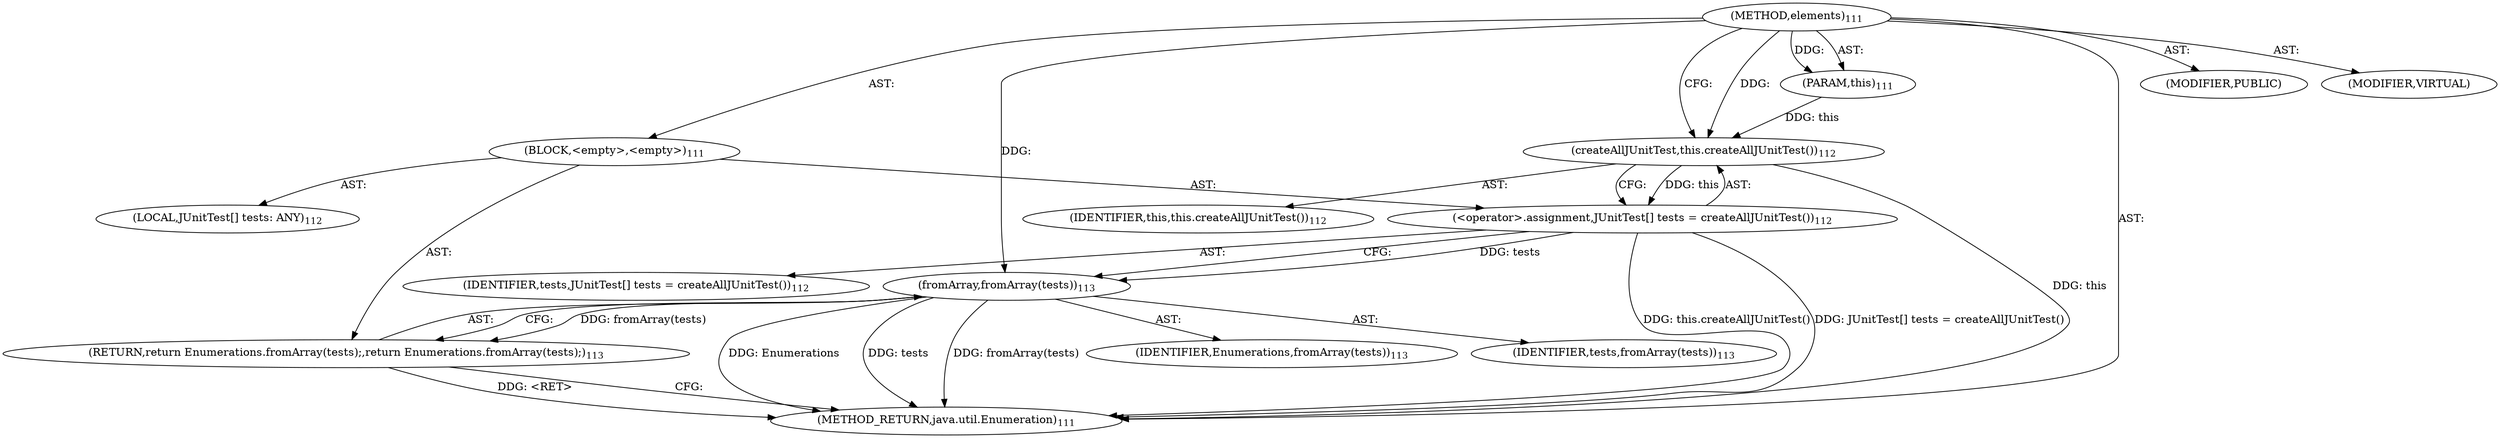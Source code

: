 digraph "elements" {  
"111669149698" [label = <(METHOD,elements)<SUB>111</SUB>> ]
"115964116992" [label = <(PARAM,this)<SUB>111</SUB>> ]
"25769803778" [label = <(BLOCK,&lt;empty&gt;,&lt;empty&gt;)<SUB>111</SUB>> ]
"94489280512" [label = <(LOCAL,JUnitTest[] tests: ANY)<SUB>112</SUB>> ]
"30064771081" [label = <(&lt;operator&gt;.assignment,JUnitTest[] tests = createAllJUnitTest())<SUB>112</SUB>> ]
"68719476755" [label = <(IDENTIFIER,tests,JUnitTest[] tests = createAllJUnitTest())<SUB>112</SUB>> ]
"30064771082" [label = <(createAllJUnitTest,this.createAllJUnitTest())<SUB>112</SUB>> ]
"68719476736" [label = <(IDENTIFIER,this,this.createAllJUnitTest())<SUB>112</SUB>> ]
"146028888064" [label = <(RETURN,return Enumerations.fromArray(tests);,return Enumerations.fromArray(tests);)<SUB>113</SUB>> ]
"30064771083" [label = <(fromArray,fromArray(tests))<SUB>113</SUB>> ]
"68719476756" [label = <(IDENTIFIER,Enumerations,fromArray(tests))<SUB>113</SUB>> ]
"68719476757" [label = <(IDENTIFIER,tests,fromArray(tests))<SUB>113</SUB>> ]
"133143986182" [label = <(MODIFIER,PUBLIC)> ]
"133143986183" [label = <(MODIFIER,VIRTUAL)> ]
"128849018882" [label = <(METHOD_RETURN,java.util.Enumeration)<SUB>111</SUB>> ]
  "111669149698" -> "115964116992"  [ label = "AST: "] 
  "111669149698" -> "25769803778"  [ label = "AST: "] 
  "111669149698" -> "133143986182"  [ label = "AST: "] 
  "111669149698" -> "133143986183"  [ label = "AST: "] 
  "111669149698" -> "128849018882"  [ label = "AST: "] 
  "25769803778" -> "94489280512"  [ label = "AST: "] 
  "25769803778" -> "30064771081"  [ label = "AST: "] 
  "25769803778" -> "146028888064"  [ label = "AST: "] 
  "30064771081" -> "68719476755"  [ label = "AST: "] 
  "30064771081" -> "30064771082"  [ label = "AST: "] 
  "30064771082" -> "68719476736"  [ label = "AST: "] 
  "146028888064" -> "30064771083"  [ label = "AST: "] 
  "30064771083" -> "68719476756"  [ label = "AST: "] 
  "30064771083" -> "68719476757"  [ label = "AST: "] 
  "30064771081" -> "30064771083"  [ label = "CFG: "] 
  "146028888064" -> "128849018882"  [ label = "CFG: "] 
  "30064771082" -> "30064771081"  [ label = "CFG: "] 
  "30064771083" -> "146028888064"  [ label = "CFG: "] 
  "111669149698" -> "30064771082"  [ label = "CFG: "] 
  "146028888064" -> "128849018882"  [ label = "DDG: &lt;RET&gt;"] 
  "30064771082" -> "128849018882"  [ label = "DDG: this"] 
  "30064771081" -> "128849018882"  [ label = "DDG: this.createAllJUnitTest()"] 
  "30064771081" -> "128849018882"  [ label = "DDG: JUnitTest[] tests = createAllJUnitTest()"] 
  "30064771083" -> "128849018882"  [ label = "DDG: Enumerations"] 
  "30064771083" -> "128849018882"  [ label = "DDG: tests"] 
  "30064771083" -> "128849018882"  [ label = "DDG: fromArray(tests)"] 
  "111669149698" -> "115964116992"  [ label = "DDG: "] 
  "30064771082" -> "30064771081"  [ label = "DDG: this"] 
  "30064771083" -> "146028888064"  [ label = "DDG: fromArray(tests)"] 
  "115964116992" -> "30064771082"  [ label = "DDG: this"] 
  "111669149698" -> "30064771082"  [ label = "DDG: "] 
  "111669149698" -> "30064771083"  [ label = "DDG: "] 
  "30064771081" -> "30064771083"  [ label = "DDG: tests"] 
}
